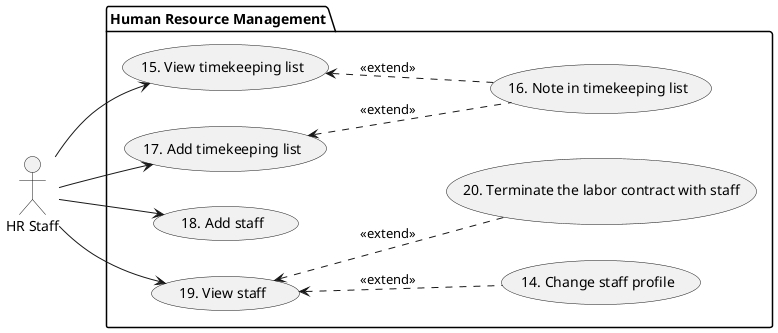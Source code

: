 @startuml "Human Resource Management"

left to right direction
actor "HR Staff" as S

package "Human Resource Management" {
    (14. Change staff profile) as (UC-14)
    (15. View timekeeping list) as (UC-15)
    (16. Note in timekeeping list) as (UC-16)
    (17. Add timekeeping list) as (UC-17)
    (18. Add staff) as (UC-18)
    (19. View staff) as (UC-19)
    (20. Terminate the labor contract with staff) as (UC-20)

    S --> (UC-15)
    S --> (UC-17)
    S --> (UC-18)
    S --> (UC-19)

    (UC-15) <.. (UC-16) : <<extend>>
    (UC-17) <.. (UC-16) : <<extend>>
    (UC-19) <.. (UC-14) : <<extend>>
    (UC-19) <.. (UC-20) : <<extend>>
}

@enduml